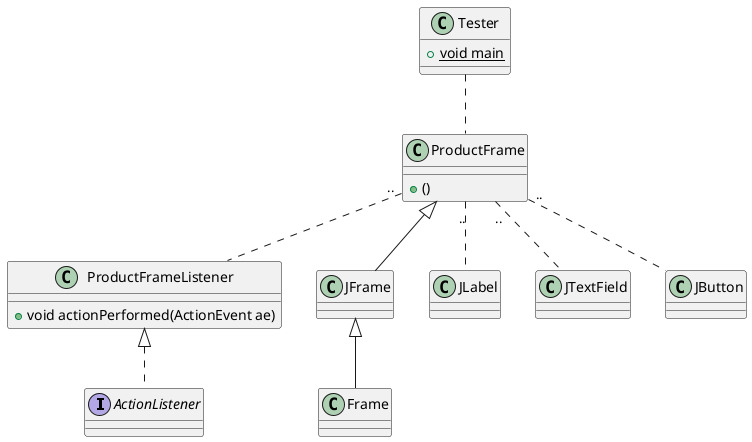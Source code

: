 @startuml

interface ActionListener

class ProductFrame {
  +()
}

class ProductFrameListener {
  + void actionPerformed(ActionEvent ae)
}

class Tester {
  + {static} void main
}

JFrame <|-- Frame
ProductFrame <|-- JFrame
ProductFrameListener <|.. ActionListener
ProductFrame ".." .. ProductFrameListener
ProductFrame ".." .. JLabel
ProductFrame ".." .. JTextField
ProductFrame ".." .. JButton
Tester .. ProductFrame

@enduml
